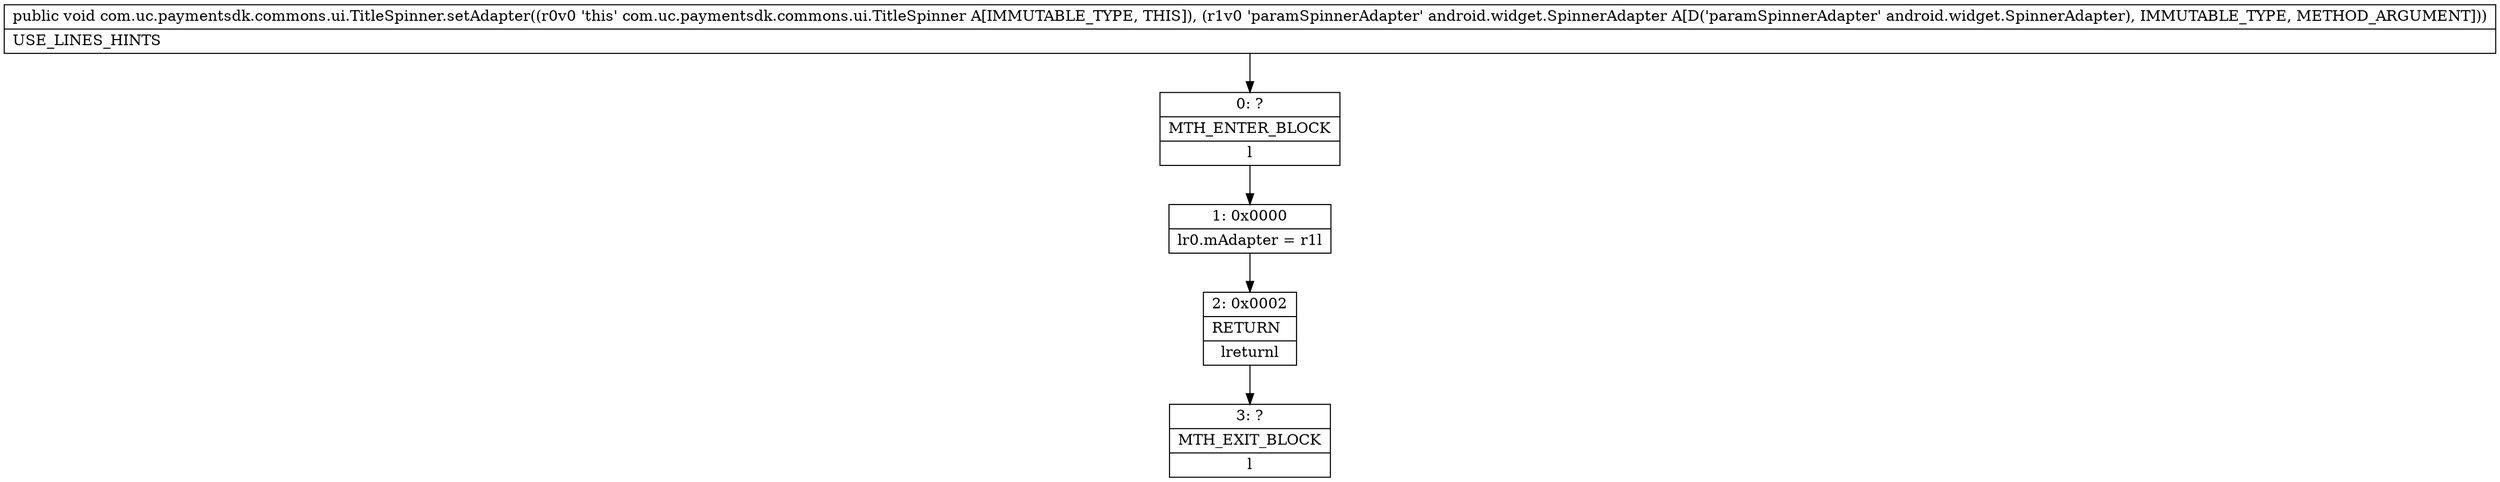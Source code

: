 digraph "CFG forcom.uc.paymentsdk.commons.ui.TitleSpinner.setAdapter(Landroid\/widget\/SpinnerAdapter;)V" {
Node_0 [shape=record,label="{0\:\ ?|MTH_ENTER_BLOCK\l|l}"];
Node_1 [shape=record,label="{1\:\ 0x0000|lr0.mAdapter = r1l}"];
Node_2 [shape=record,label="{2\:\ 0x0002|RETURN\l|lreturnl}"];
Node_3 [shape=record,label="{3\:\ ?|MTH_EXIT_BLOCK\l|l}"];
MethodNode[shape=record,label="{public void com.uc.paymentsdk.commons.ui.TitleSpinner.setAdapter((r0v0 'this' com.uc.paymentsdk.commons.ui.TitleSpinner A[IMMUTABLE_TYPE, THIS]), (r1v0 'paramSpinnerAdapter' android.widget.SpinnerAdapter A[D('paramSpinnerAdapter' android.widget.SpinnerAdapter), IMMUTABLE_TYPE, METHOD_ARGUMENT]))  | USE_LINES_HINTS\l}"];
MethodNode -> Node_0;
Node_0 -> Node_1;
Node_1 -> Node_2;
Node_2 -> Node_3;
}

